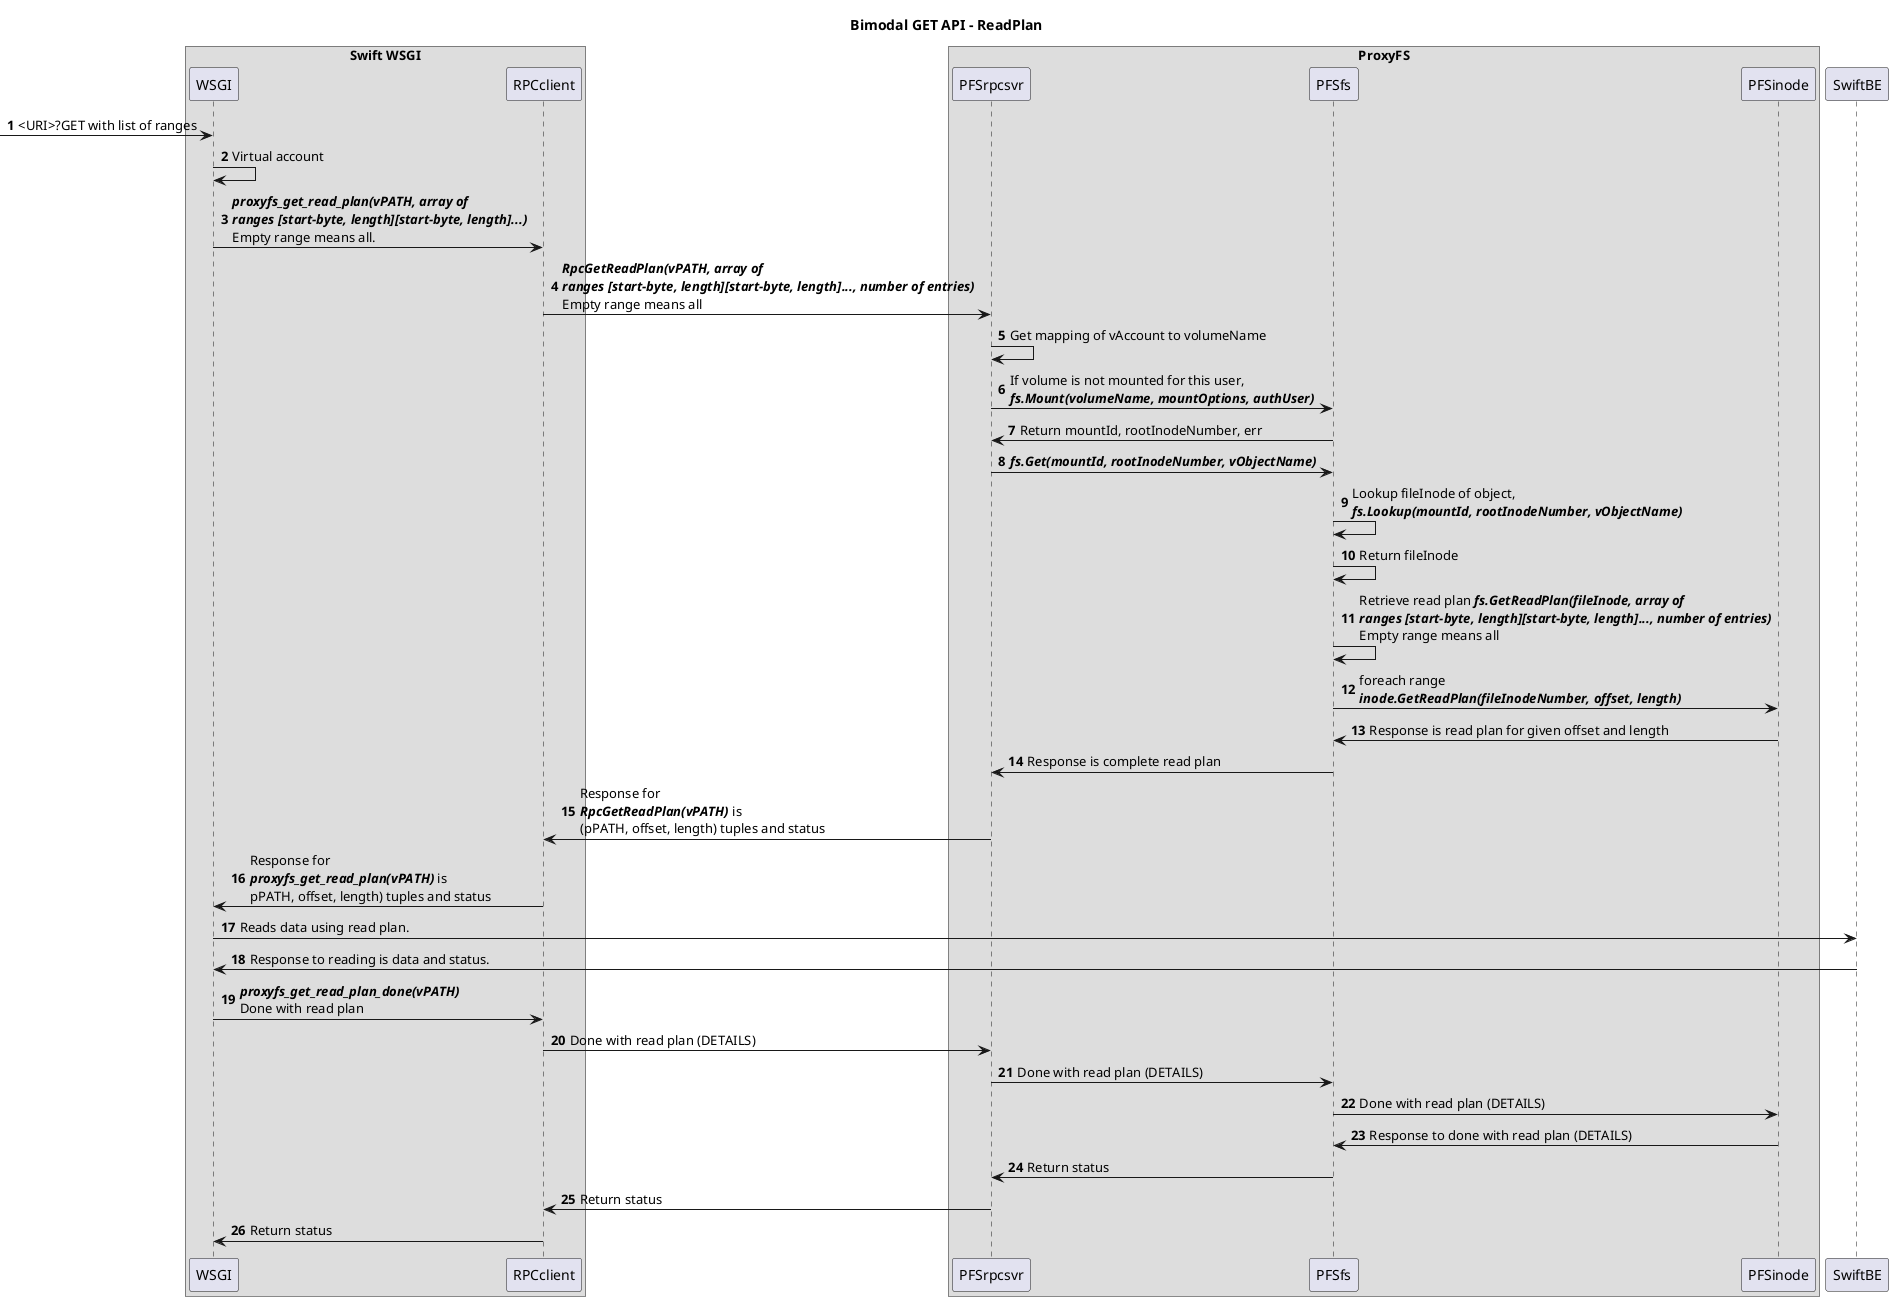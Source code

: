 @startuml

title Bimodal GET API - ReadPlan

autonumber

box "Swift WSGI"
participant WSGI
participant RPCclient
end box
box "ProxyFS"
participant PFSrpcsvr
participant PFSfs
participant PFSinode
end box
participant SwiftBE

->WSGI:<URI>?GET with list of ranges

WSGI -> WSGI:Virtual account

WSGI -> RPCclient:<B><I>proxyfs_get_read_plan(vPATH, array of</I></B>\n<B><I>ranges [start-byte, length][start-byte, length]...)</I></B>\nEmpty range means all.

RPCclient -> PFSrpcsvr:<B><I>RpcGetReadPlan(vPATH, array of</I></B>\n<B><I>ranges [start-byte, length][start-byte, length]..., number of entries)</I></B>\nEmpty range means all

PFSrpcsvr -> PFSrpcsvr:Get mapping of vAccount to volumeName

PFSrpcsvr -> PFSfs:If volume is not mounted for this user,\n<B><I>fs.Mount(volumeName, mountOptions, authUser)</I></B>

PFSfs -> PFSrpcsvr:Return mountId, rootInodeNumber, err


PFSrpcsvr -> PFSfs:<B><I>fs.Get(mountId, rootInodeNumber, vObjectName)</I></B>
PFSfs -> PFSfs:Lookup fileInode of object,\n<B><I>fs.Lookup(mountId, rootInodeNumber, vObjectName)</I></B>

PFSfs -> PFSfs:Return fileInode

PFSfs -> PFSfs: Retrieve read plan <B><I>fs.GetReadPlan(fileInode, array of</I></B>\n<B><I>ranges [start-byte, length][start-byte, length]..., number of entries)</I></B>\nEmpty range means all

PFSfs -> PFSinode: foreach range\n<B><I>inode.GetReadPlan(fileInodeNumber, offset, length)</I></B>

PFSinode -> PFSfs: Response is read plan for given offset and length

PFSfs -> PFSrpcsvr:Response is complete read plan

PFSrpcsvr -> RPCclient:Response for\n<B><I>RpcGetReadPlan(vPATH)</I></B> is\n(pPATH, offset, length) tuples and status

RPCclient -> WSGI: Response for\n<B><I>proxyfs_get_read_plan(vPATH)</I></B> is\npPATH, offset, length) tuples and status

WSGI -> SwiftBE:Reads data using read plan.

SwiftBE -> WSGI:Response to reading is data and status.


WSGI -> RPCclient:<B><I>proxyfs_get_read_plan_done(vPATH)</I></B>\nDone with read plan
RPCclient -> PFSrpcsvr:Done with read plan (DETAILS)
PFSrpcsvr -> PFSfs:Done with read plan (DETAILS)
PFSfs -> PFSinode:Done with read plan (DETAILS)
PFSinode -> PFSfs:Response to done with read plan (DETAILS)

PFSfs -> PFSrpcsvr: Return status
PFSrpcsvr -> RPCclient: Return status
RPCclient -> WSGI: Return status

@enduml

